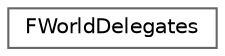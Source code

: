 digraph "Graphical Class Hierarchy"
{
 // INTERACTIVE_SVG=YES
 // LATEX_PDF_SIZE
  bgcolor="transparent";
  edge [fontname=Helvetica,fontsize=10,labelfontname=Helvetica,labelfontsize=10];
  node [fontname=Helvetica,fontsize=10,shape=box,height=0.2,width=0.4];
  rankdir="LR";
  Node0 [id="Node000000",label="FWorldDelegates",height=0.2,width=0.4,color="grey40", fillcolor="white", style="filled",URL="$d1/d12/classFWorldDelegates.html",tooltip="World delegates."];
}
